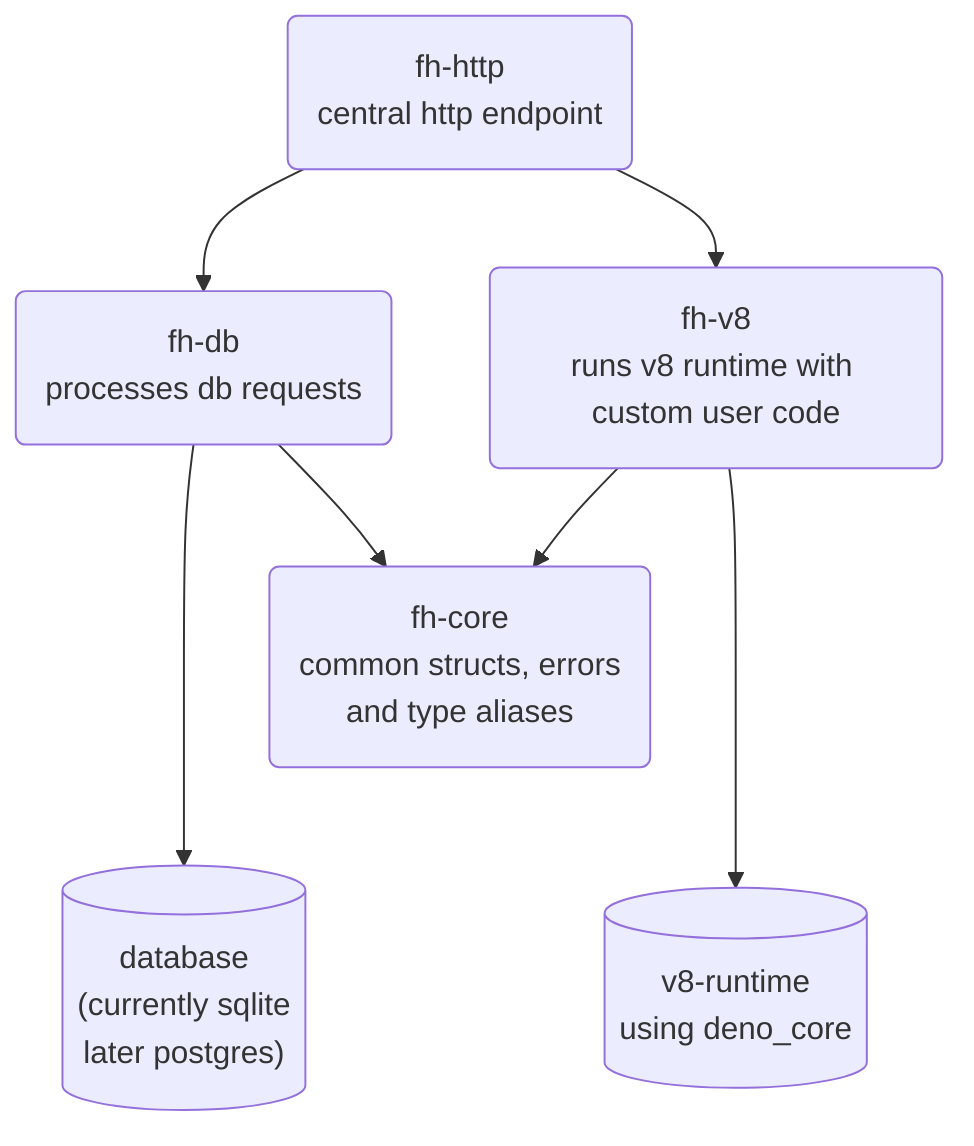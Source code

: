 graph TB
    fh-http(fh-http<br />central http endpoint) --> fh-db(fh-db<br />processes db requests)
    fh-http --> fh-v8(fh-v8<br />runs v8 runtime with custom user code)
    
    fh-db --->sqlite[("database<br/>(currently sqlite<br/>later postgres)")]
    
    fh-db -->fh-core(fh-core<br />common structs, errors<br />and type aliases)
    fh-v8 -->fh-core
    
    fh-v8 --->v8-runtime[(v8-runtime<br />using deno_core)]